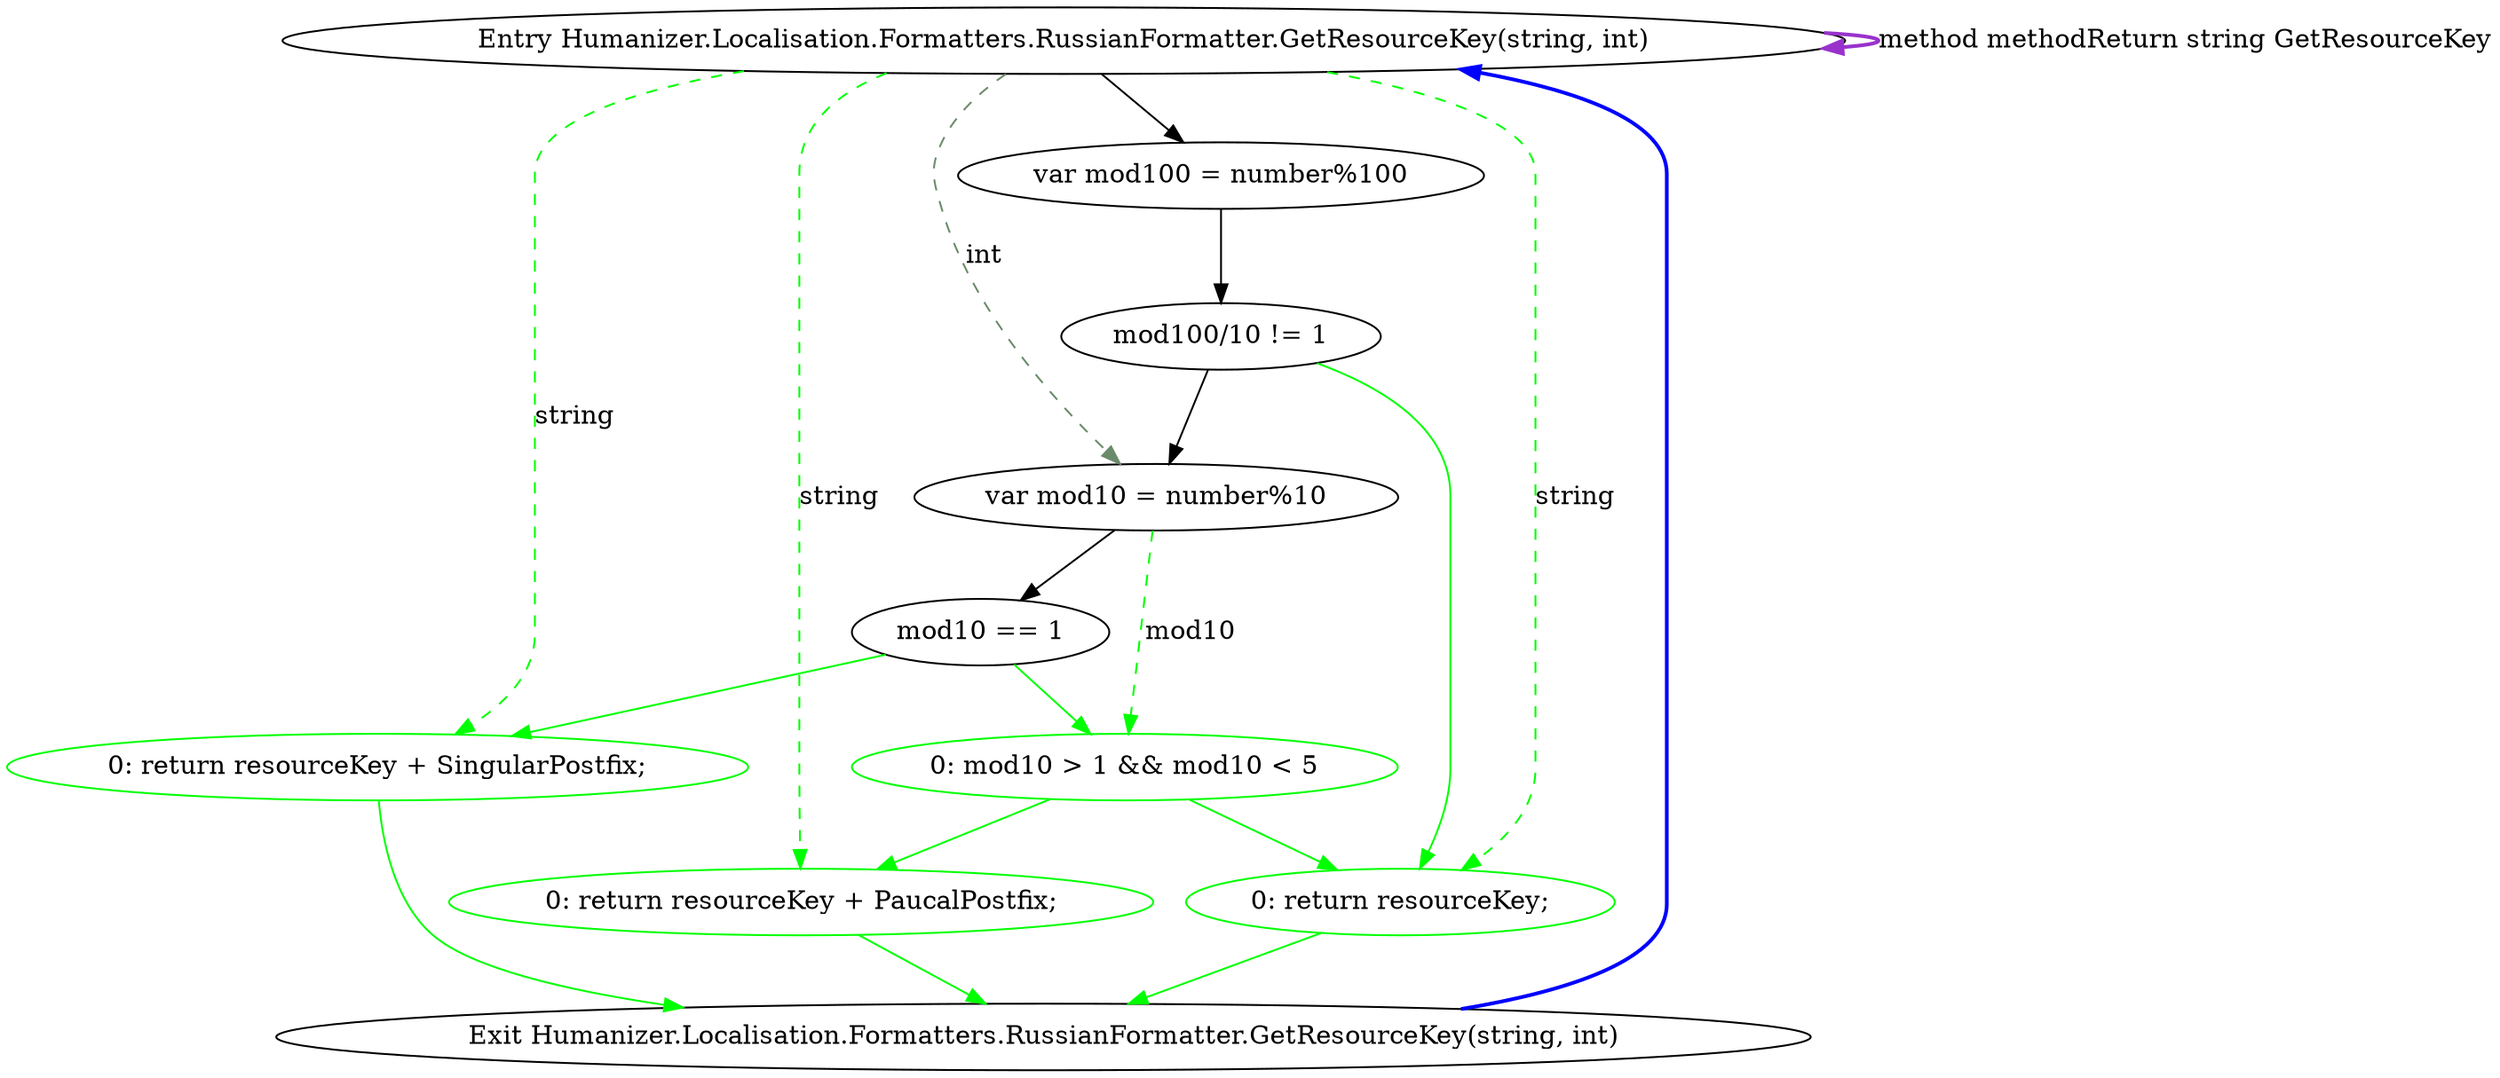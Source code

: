 digraph  {
m0_0 [cluster="Humanizer.Localisation.Formatters.RussianFormatter.GetResourceKey(string, int)", file="Sequence.cs", label="Entry Humanizer.Localisation.Formatters.RussianFormatter.GetResourceKey(string, int)", span="7-7"];
m0_5 [cluster="Humanizer.Localisation.Formatters.RussianFormatter.GetResourceKey(string, int)", color=green, community=0, file="Sequence.cs", label="0: return resourceKey + SingularPostfix;", span="15-15"];
m0_4 [cluster="Humanizer.Localisation.Formatters.RussianFormatter.GetResourceKey(string, int)", file="Sequence.cs", label="mod10 == 1", span="14-14"];
m0_7 [cluster="Humanizer.Localisation.Formatters.RussianFormatter.GetResourceKey(string, int)", color=green, community=0, file="Sequence.cs", label="0: return resourceKey + PaucalPostfix;", span="18-18"];
m0_6 [cluster="Humanizer.Localisation.Formatters.RussianFormatter.GetResourceKey(string, int)", color=green, community=0, file="Sequence.cs", label="0: mod10 > 1 && mod10 < 5", span="17-17"];
m0_8 [cluster="Humanizer.Localisation.Formatters.RussianFormatter.GetResourceKey(string, int)", color=green, community=0, file="Sequence.cs", label="0: return resourceKey;", span="21-21"];
m0_2 [cluster="Humanizer.Localisation.Formatters.RussianFormatter.GetResourceKey(string, int)", file="Sequence.cs", label="mod100/10 != 1", span="10-10"];
m0_3 [cluster="Humanizer.Localisation.Formatters.RussianFormatter.GetResourceKey(string, int)", file="Sequence.cs", label="var mod10 = number%10", span="12-12"];
m0_1 [cluster="Humanizer.Localisation.Formatters.RussianFormatter.GetResourceKey(string, int)", file="Sequence.cs", label="var mod100 = number%100", span="9-9"];
m0_9 [cluster="Humanizer.Localisation.Formatters.RussianFormatter.GetResourceKey(string, int)", file="Sequence.cs", label="Exit Humanizer.Localisation.Formatters.RussianFormatter.GetResourceKey(string, int)", span="7-7"];
m0_0 -> m0_5  [color=green, key=1, label=string, style=dashed];
m0_0 -> m0_7  [color=green, key=1, label=string, style=dashed];
m0_0 -> m0_8  [color=green, key=1, label=string, style=dashed];
m0_0 -> m0_0  [color=darkorchid, key=3, label="method methodReturn string GetResourceKey", style=bold];
m0_0 -> m0_1  [key=0, style=solid];
m0_0 -> m0_3  [color=darkseagreen4, key=1, label=int, style=dashed];
m0_5 -> m0_9  [color=green, key=0, style=solid];
m0_4 -> m0_5  [color=green, key=0, style=solid];
m0_4 -> m0_6  [color=green, key=0, style=solid];
m0_7 -> m0_9  [color=green, key=0, style=solid];
m0_6 -> m0_7  [color=green, key=0, style=solid];
m0_6 -> m0_8  [color=green, key=0, style=solid];
m0_8 -> m0_9  [color=green, key=0, style=solid];
m0_2 -> m0_8  [color=green, key=0, style=solid];
m0_2 -> m0_3  [key=0, style=solid];
m0_3 -> m0_6  [color=green, key=1, label=mod10, style=dashed];
m0_3 -> m0_4  [key=0, style=solid];
m0_1 -> m0_2  [key=0, style=solid];
m0_9 -> m0_0  [color=blue, key=0, style=bold];
}
